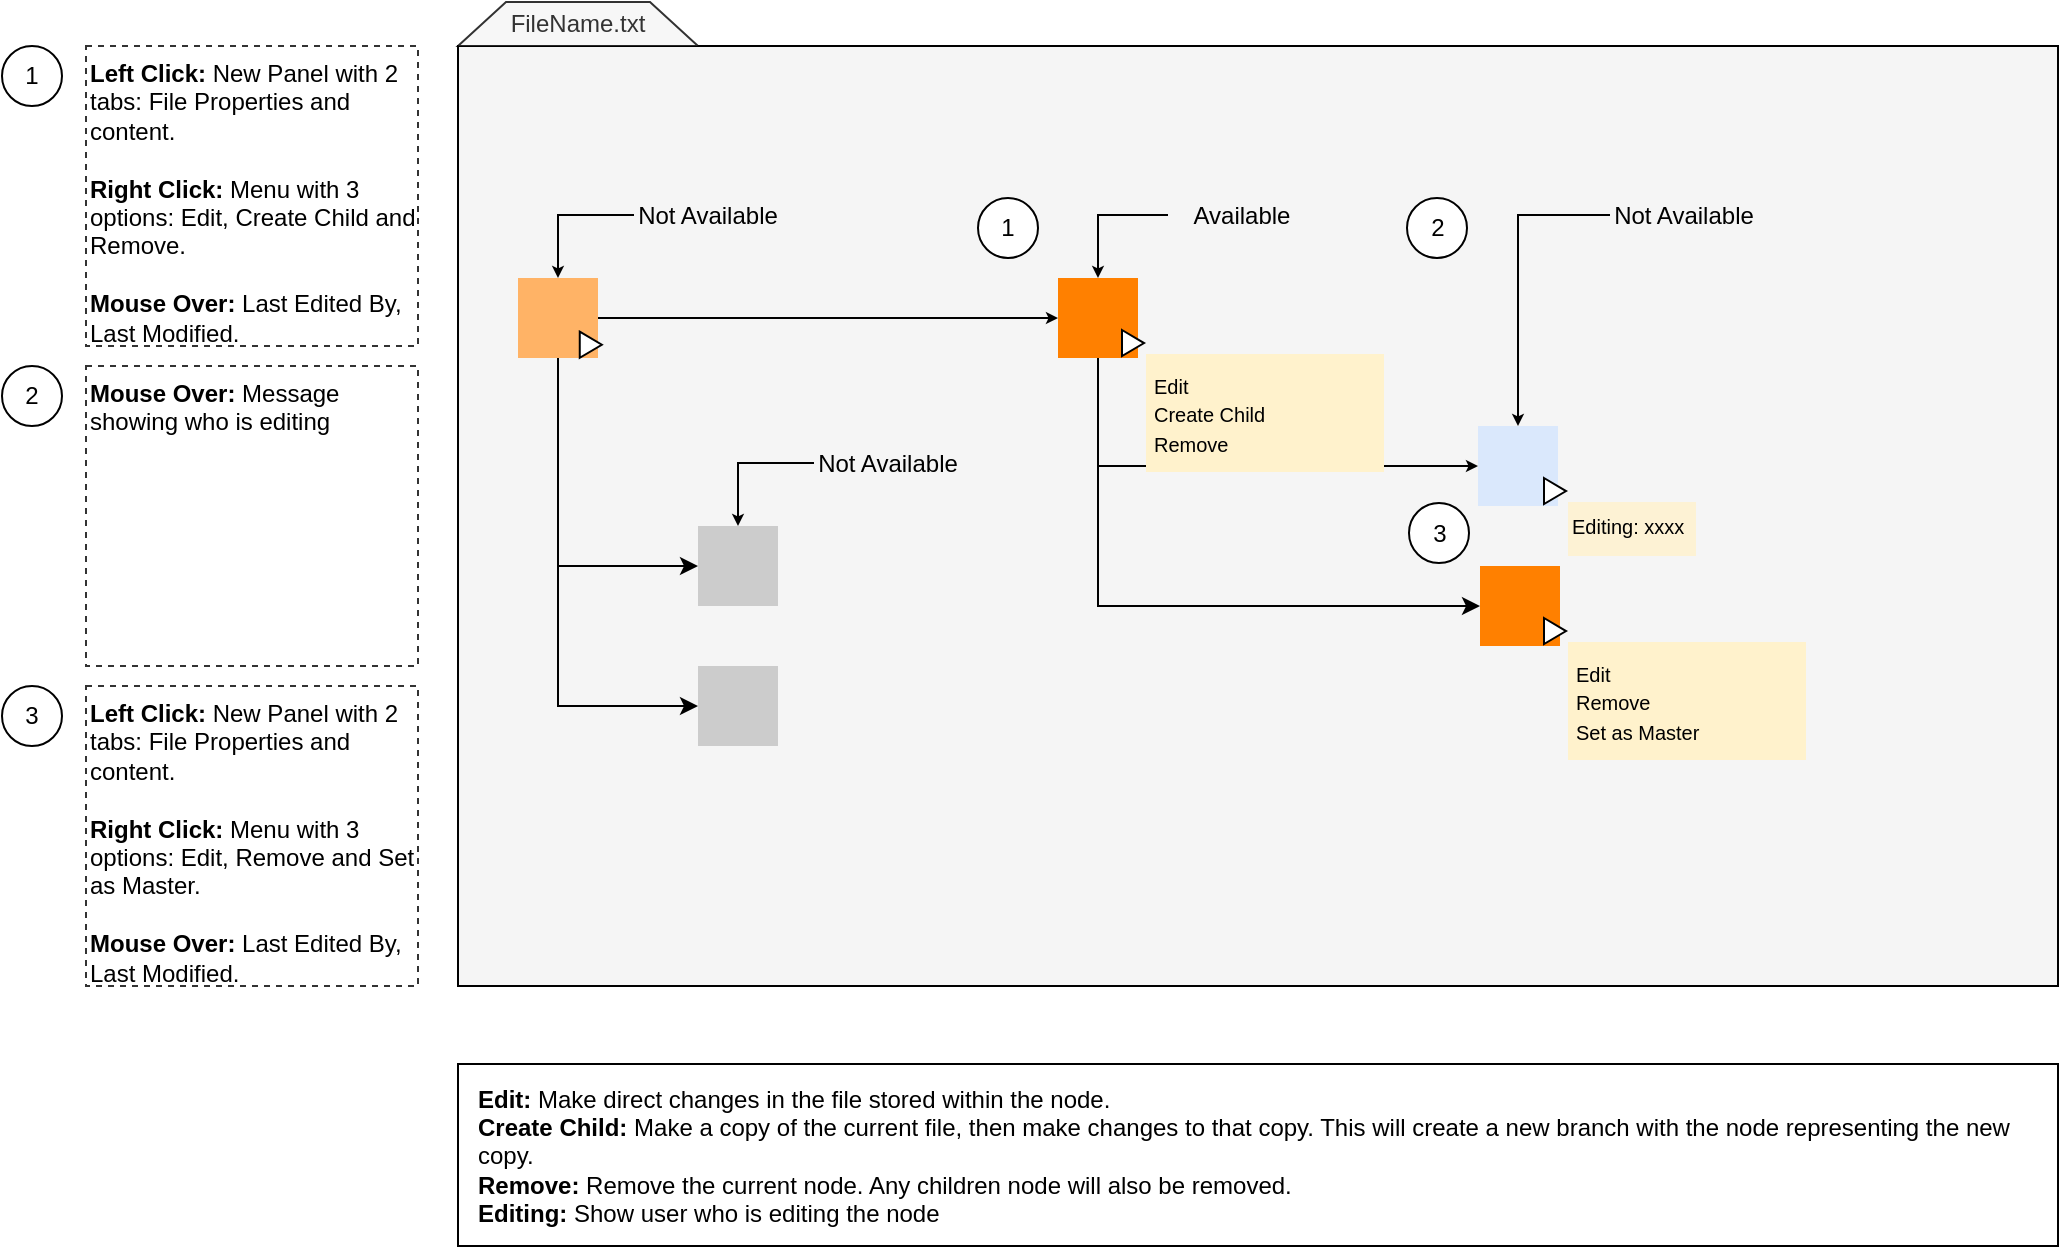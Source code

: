 <mxfile version="10.9.8" type="device"><diagram id="SZavvXVsEQ0TmVHuFgYK" name="Page-1"><mxGraphModel dx="920" dy="595" grid="1" gridSize="10" guides="1" tooltips="1" connect="1" arrows="1" fold="1" page="1" pageScale="1" pageWidth="1100" pageHeight="850" math="0" shadow="0"><root><mxCell id="0"/><mxCell id="1" parent="0"/><mxCell id="_6Ufncd1GhPM6YLFaDIs-5" value="" style="rounded=0;whiteSpace=wrap;html=1;fillColor=#f5f5f5;strokeColor=#000000;fontColor=#333333;" vertex="1" parent="1"><mxGeometry x="240" y="40" width="800" height="470" as="geometry"/></mxCell><mxCell id="OabAV7sCgsElv4op9iI_-4" value="" style="rounded=0;whiteSpace=wrap;html=1;strokeColor=none;fillColor=#FF8000;" parent="1" vertex="1"><mxGeometry x="540" y="156" width="40" height="40" as="geometry"/></mxCell><mxCell id="OabAV7sCgsElv4op9iI_-5" value="" style="rounded=0;whiteSpace=wrap;html=1;strokeColor=none;fillColor=#dae8fc;" parent="1" vertex="1"><mxGeometry x="750" y="230" width="40" height="40" as="geometry"/></mxCell><mxCell id="OabAV7sCgsElv4op9iI_-7" style="edgeStyle=orthogonalEdgeStyle;rounded=0;orthogonalLoop=1;jettySize=auto;html=1;exitX=0.5;exitY=1;exitDx=0;exitDy=0;endSize=3;startSize=3;entryX=0;entryY=0.5;entryDx=0;entryDy=0;" parent="1" source="OabAV7sCgsElv4op9iI_-4" target="OabAV7sCgsElv4op9iI_-5" edge="1"><mxGeometry relative="1" as="geometry"><Array as="points"><mxPoint x="560" y="250"/></Array><mxPoint x="730" y="176" as="targetPoint"/></mxGeometry></mxCell><mxCell id="OabAV7sCgsElv4op9iI_-9" value="" style="triangle;whiteSpace=wrap;html=1;" parent="1" vertex="1"><mxGeometry x="572" y="182" width="11.03" height="13.043" as="geometry"/></mxCell><mxCell id="OabAV7sCgsElv4op9iI_-15" value="1" style="ellipse;whiteSpace=wrap;html=1;aspect=fixed;fillColor=#ffffff;fontSize=12;align=center;" parent="1" vertex="1"><mxGeometry x="500" y="116" width="30" height="30" as="geometry"/></mxCell><mxCell id="OabAV7sCgsElv4op9iI_-16" value="&lt;font style=&quot;font-size: 12px&quot;&gt;2&lt;/font&gt;" style="ellipse;whiteSpace=wrap;html=1;aspect=fixed;fillColor=#ffffff;fontSize=12;align=center;" parent="1" vertex="1"><mxGeometry x="714.5" y="116" width="30" height="30" as="geometry"/></mxCell><mxCell id="OabAV7sCgsElv4op9iI_-14" value="&lt;font style=&quot;font-size: 10px&quot;&gt;Editing: xxxx&lt;br&gt;&lt;br&gt;&lt;/font&gt;" style="rounded=0;whiteSpace=wrap;html=1;align=left;strokeColor=none;fillColor=#fff2cc;fontSize=6;opacity=80;verticalAlign=top;" parent="1" vertex="1"><mxGeometry x="795" y="268" width="64" height="27" as="geometry"/></mxCell><mxCell id="OabAV7sCgsElv4op9iI_-13" value="" style="triangle;whiteSpace=wrap;html=1;" parent="1" vertex="1"><mxGeometry x="783" y="256" width="11.03" height="13.043" as="geometry"/></mxCell><mxCell id="OabAV7sCgsElv4op9iI_-19" value="" style="rounded=0;whiteSpace=wrap;html=1;strokeColor=none;fillColor=#FF8000;" parent="1" vertex="1"><mxGeometry x="751" y="300" width="40" height="40" as="geometry"/></mxCell><mxCell id="OabAV7sCgsElv4op9iI_-20" style="edgeStyle=orthogonalEdgeStyle;rounded=0;orthogonalLoop=1;jettySize=auto;html=1;entryX=0;entryY=0.5;entryDx=0;entryDy=0;fontSize=6;exitX=0.5;exitY=1;exitDx=0;exitDy=0;" parent="1" source="OabAV7sCgsElv4op9iI_-4" target="OabAV7sCgsElv4op9iI_-19" edge="1"><mxGeometry relative="1" as="geometry"><mxPoint x="561" y="250.5" as="sourcePoint"/><Array as="points"><mxPoint x="560" y="320"/></Array></mxGeometry></mxCell><mxCell id="OabAV7sCgsElv4op9iI_-52" style="edgeStyle=orthogonalEdgeStyle;rounded=0;orthogonalLoop=1;jettySize=auto;html=1;exitX=0;exitY=0.5;exitDx=0;exitDy=0;entryX=0.5;entryY=0;entryDx=0;entryDy=0;startSize=3;endSize=3;fontSize=6;" parent="1" source="OabAV7sCgsElv4op9iI_-21" target="OabAV7sCgsElv4op9iI_-5" edge="1"><mxGeometry relative="1" as="geometry"/></mxCell><mxCell id="OabAV7sCgsElv4op9iI_-21" value="Not Available" style="text;html=1;strokeColor=none;fillColor=none;align=center;verticalAlign=middle;whiteSpace=wrap;rounded=0;fontSize=12;opacity=80;" parent="1" vertex="1"><mxGeometry x="816" y="116" width="74" height="17" as="geometry"/></mxCell><mxCell id="OabAV7sCgsElv4op9iI_-23" style="edgeStyle=orthogonalEdgeStyle;rounded=0;orthogonalLoop=1;jettySize=auto;html=1;exitX=0;exitY=0.5;exitDx=0;exitDy=0;entryX=0.5;entryY=0;entryDx=0;entryDy=0;fontSize=6;endSize=3;startSize=3;" parent="1" source="OabAV7sCgsElv4op9iI_-24" target="OabAV7sCgsElv4op9iI_-4" edge="1"><mxGeometry relative="1" as="geometry"><mxPoint x="566.168" y="157.116" as="targetPoint"/></mxGeometry></mxCell><mxCell id="OabAV7sCgsElv4op9iI_-24" value="Available" style="text;html=1;strokeColor=none;fillColor=none;align=center;verticalAlign=middle;whiteSpace=wrap;rounded=0;fontSize=12;opacity=80;" parent="1" vertex="1"><mxGeometry x="595" y="116" width="74" height="17" as="geometry"/></mxCell><mxCell id="OabAV7sCgsElv4op9iI_-28" style="edgeStyle=orthogonalEdgeStyle;rounded=0;orthogonalLoop=1;jettySize=auto;html=1;entryX=0;entryY=0.5;entryDx=0;entryDy=0;startSize=3;endSize=3;fontSize=6;" parent="1" source="OabAV7sCgsElv4op9iI_-25" target="OabAV7sCgsElv4op9iI_-4" edge="1"><mxGeometry relative="1" as="geometry"/></mxCell><mxCell id="_6Ufncd1GhPM6YLFaDIs-2" style="edgeStyle=orthogonalEdgeStyle;rounded=0;orthogonalLoop=1;jettySize=auto;html=1;exitX=0.5;exitY=1;exitDx=0;exitDy=0;entryX=0;entryY=0.5;entryDx=0;entryDy=0;" edge="1" parent="1" source="OabAV7sCgsElv4op9iI_-25" target="_6Ufncd1GhPM6YLFaDIs-1"><mxGeometry relative="1" as="geometry"/></mxCell><mxCell id="_6Ufncd1GhPM6YLFaDIs-4" style="edgeStyle=orthogonalEdgeStyle;rounded=0;orthogonalLoop=1;jettySize=auto;html=1;exitX=0.5;exitY=1;exitDx=0;exitDy=0;entryX=0;entryY=0.5;entryDx=0;entryDy=0;" edge="1" parent="1" source="OabAV7sCgsElv4op9iI_-25" target="_6Ufncd1GhPM6YLFaDIs-3"><mxGeometry relative="1" as="geometry"/></mxCell><mxCell id="OabAV7sCgsElv4op9iI_-25" value="" style="rounded=0;whiteSpace=wrap;html=1;strokeColor=none;fillColor=#FFB366;" parent="1" vertex="1"><mxGeometry x="270" y="156" width="40" height="40" as="geometry"/></mxCell><mxCell id="OabAV7sCgsElv4op9iI_-26" value="" style="triangle;whiteSpace=wrap;html=1;" parent="1" vertex="1"><mxGeometry x="300.879" y="182.848" width="11.03" height="13.043" as="geometry"/></mxCell><mxCell id="OabAV7sCgsElv4op9iI_-29" style="edgeStyle=orthogonalEdgeStyle;rounded=0;orthogonalLoop=1;jettySize=auto;html=1;exitX=0;exitY=0.5;exitDx=0;exitDy=0;entryX=0.5;entryY=0;entryDx=0;entryDy=0;fontSize=6;endSize=3;startSize=3;" parent="1" source="OabAV7sCgsElv4op9iI_-30" target="OabAV7sCgsElv4op9iI_-25" edge="1"><mxGeometry relative="1" as="geometry"><mxPoint x="302.318" y="154.842" as="targetPoint"/></mxGeometry></mxCell><mxCell id="OabAV7sCgsElv4op9iI_-30" value="Not Available" style="text;html=1;strokeColor=none;fillColor=none;align=center;verticalAlign=middle;whiteSpace=wrap;rounded=0;fontSize=12;opacity=80;dashed=1;dashPattern=1 4;" parent="1" vertex="1"><mxGeometry x="328" y="116" width="74" height="17" as="geometry"/></mxCell><mxCell id="OabAV7sCgsElv4op9iI_-39" value="&lt;font style=&quot;font-size: 10px ; line-height: 120%&quot;&gt;Edit&lt;br&gt;Remove&lt;br&gt;Set as Master&lt;br&gt;&lt;/font&gt;" style="rounded=0;whiteSpace=wrap;html=1;align=left;strokeColor=none;verticalAlign=middle;spacing=2;labelPosition=center;verticalLabelPosition=middle;textDirection=ltr;fillColor=#fff2cc;spacingLeft=2;" parent="1" vertex="1"><mxGeometry x="795" y="338" width="119" height="59" as="geometry"/></mxCell><mxCell id="OabAV7sCgsElv4op9iI_-40" value="3" style="ellipse;whiteSpace=wrap;html=1;aspect=fixed;fillColor=#ffffff;fontSize=12;align=center;" parent="1" vertex="1"><mxGeometry x="715.5" y="268.5" width="30" height="30" as="geometry"/></mxCell><mxCell id="OabAV7sCgsElv4op9iI_-38" value="" style="triangle;whiteSpace=wrap;html=1;" parent="1" vertex="1"><mxGeometry x="783" y="326" width="11.03" height="13.043" as="geometry"/></mxCell><mxCell id="OabAV7sCgsElv4op9iI_-53" value="&lt;font style=&quot;font-size: 12px&quot;&gt;FileName.txt&lt;/font&gt;" style="shape=trapezoid;perimeter=trapezoidPerimeter;whiteSpace=wrap;html=1;strokeColor=#000000;fillColor=#f5f5f5;fontSize=6;opacity=80;align=center;fontColor=#333333;" parent="1" vertex="1"><mxGeometry x="240" y="18" width="120" height="22" as="geometry"/></mxCell><mxCell id="OabAV7sCgsElv4op9iI_-55" value="&lt;font style=&quot;font-size: 10px ; line-height: 120%&quot;&gt;Edit&lt;br&gt;Create Child&lt;br&gt;Remove&lt;br&gt;&lt;/font&gt;" style="rounded=0;whiteSpace=wrap;html=1;align=left;strokeColor=none;verticalAlign=middle;spacing=2;labelPosition=center;verticalLabelPosition=middle;textDirection=ltr;fillColor=#fff2cc;spacingLeft=2;" parent="1" vertex="1"><mxGeometry x="584" y="194" width="119" height="59" as="geometry"/></mxCell><mxCell id="OabAV7sCgsElv4op9iI_-44" value="&lt;font style=&quot;font-size: 12px&quot;&gt;1&lt;/font&gt;" style="ellipse;whiteSpace=wrap;html=1;aspect=fixed;fillColor=#ffffff;fontSize=6;align=center;" parent="1" vertex="1"><mxGeometry x="12" y="40" width="30" height="30" as="geometry"/></mxCell><mxCell id="OabAV7sCgsElv4op9iI_-45" value="2" style="ellipse;whiteSpace=wrap;html=1;aspect=fixed;fillColor=#ffffff;fontSize=12;align=center;" parent="1" vertex="1"><mxGeometry x="12" y="200" width="30" height="30" as="geometry"/></mxCell><mxCell id="OabAV7sCgsElv4op9iI_-46" value="&lt;font style=&quot;font-size: 12px&quot;&gt;&lt;b&gt;Left Click:&amp;nbsp;&lt;/b&gt;New Panel with 2 tabs: File Properties and content.&lt;br&gt;&lt;br&gt;&lt;b&gt;Right Click: &lt;/b&gt;Menu with 3 options: Edit, Create Child and Remove.&lt;br&gt;&lt;br&gt;&lt;b&gt;Mouse Over: &lt;/b&gt;Last Edited By, Last Modified.&lt;br&gt;&lt;/font&gt;" style="rounded=0;whiteSpace=wrap;html=1;fontSize=6;opacity=80;align=left;fillColor=#ffffff;strokeColor=#000000;verticalAlign=top;dashed=1;" parent="1" vertex="1"><mxGeometry x="54" y="40" width="166" height="150" as="geometry"/></mxCell><mxCell id="OabAV7sCgsElv4op9iI_-47" value="&lt;font style=&quot;font-size: 12px&quot;&gt;&lt;b&gt;Mouse Over:&lt;/b&gt;&amp;nbsp;Message showing who is editing&lt;/font&gt;" style="rounded=0;whiteSpace=wrap;html=1;fontSize=6;opacity=80;align=left;fillColor=#ffffff;strokeColor=#000000;verticalAlign=top;dashed=1;" parent="1" vertex="1"><mxGeometry x="54" y="200" width="166" height="150" as="geometry"/></mxCell><mxCell id="OabAV7sCgsElv4op9iI_-48" value="3" style="ellipse;whiteSpace=wrap;html=1;aspect=fixed;fillColor=#ffffff;fontSize=12;align=center;" parent="1" vertex="1"><mxGeometry x="12" y="360" width="30" height="30" as="geometry"/></mxCell><mxCell id="OabAV7sCgsElv4op9iI_-49" value="&lt;font style=&quot;font-size: 12px&quot;&gt;&lt;b&gt;Left Click:&amp;nbsp;&lt;/b&gt;New Panel with 2 tabs: File Properties and content.&lt;br&gt;&lt;b&gt;&lt;br&gt;Right Click:&lt;/b&gt;&amp;nbsp;Menu with 3 options: Edit, Remove and Set as Master.&lt;br&gt;&lt;br&gt;&lt;b&gt;Mouse Over:&amp;nbsp;&lt;/b&gt;Last Edited By, Last Modified.&lt;br&gt;&lt;/font&gt;" style="rounded=0;whiteSpace=wrap;html=1;fontSize=6;opacity=80;align=left;fillColor=#ffffff;strokeColor=#000000;verticalAlign=top;dashed=1;" parent="1" vertex="1"><mxGeometry x="54" y="360" width="166" height="150" as="geometry"/></mxCell><mxCell id="CIwNqa8ZprxDPutazbru-1" value="&lt;b&gt;Edit:&lt;/b&gt;&amp;nbsp;Make direct changes in the file stored within the node.&lt;br&gt;&lt;b&gt;Create Child:&lt;/b&gt;&amp;nbsp;Make a copy of the current file, then make changes to that copy. This will create a new branch with the node representing the new copy.&lt;br&gt;&lt;b&gt;Remove:&lt;/b&gt;&amp;nbsp;Remove the current node. Any children node will also be removed.&lt;br&gt;&lt;b&gt;Editing: &lt;/b&gt;Show user who is editing the node" style="rounded=0;whiteSpace=wrap;html=1;fontSize=12;align=left;spacingTop=0;spacing=10;" parent="1" vertex="1"><mxGeometry x="240" y="549" width="800" height="91" as="geometry"/></mxCell><mxCell id="_6Ufncd1GhPM6YLFaDIs-1" value="" style="rounded=0;whiteSpace=wrap;html=1;strokeColor=none;fillColor=#CCCCCC;fontColor=#333333;" vertex="1" parent="1"><mxGeometry x="360" y="280" width="40" height="40" as="geometry"/></mxCell><mxCell id="_6Ufncd1GhPM6YLFaDIs-3" value="" style="rounded=0;whiteSpace=wrap;html=1;strokeColor=none;fillColor=#CCCCCC;fontColor=#333333;" vertex="1" parent="1"><mxGeometry x="360" y="350" width="40" height="40" as="geometry"/></mxCell><mxCell id="_6Ufncd1GhPM6YLFaDIs-10" style="edgeStyle=orthogonalEdgeStyle;rounded=0;orthogonalLoop=1;jettySize=auto;html=1;exitX=0;exitY=0.5;exitDx=0;exitDy=0;entryX=0.5;entryY=0;entryDx=0;entryDy=0;fontSize=6;endSize=3;startSize=3;" edge="1" parent="1" source="_6Ufncd1GhPM6YLFaDIs-11" target="_6Ufncd1GhPM6YLFaDIs-1"><mxGeometry relative="1" as="geometry"><mxPoint x="380" y="280" as="targetPoint"/></mxGeometry></mxCell><mxCell id="_6Ufncd1GhPM6YLFaDIs-11" value="Not Available" style="text;html=1;strokeColor=none;fillColor=none;align=center;verticalAlign=middle;whiteSpace=wrap;rounded=0;fontSize=12;opacity=80;dashed=1;dashPattern=1 4;" vertex="1" parent="1"><mxGeometry x="418" y="240" width="74" height="17" as="geometry"/></mxCell></root></mxGraphModel></diagram></mxfile>